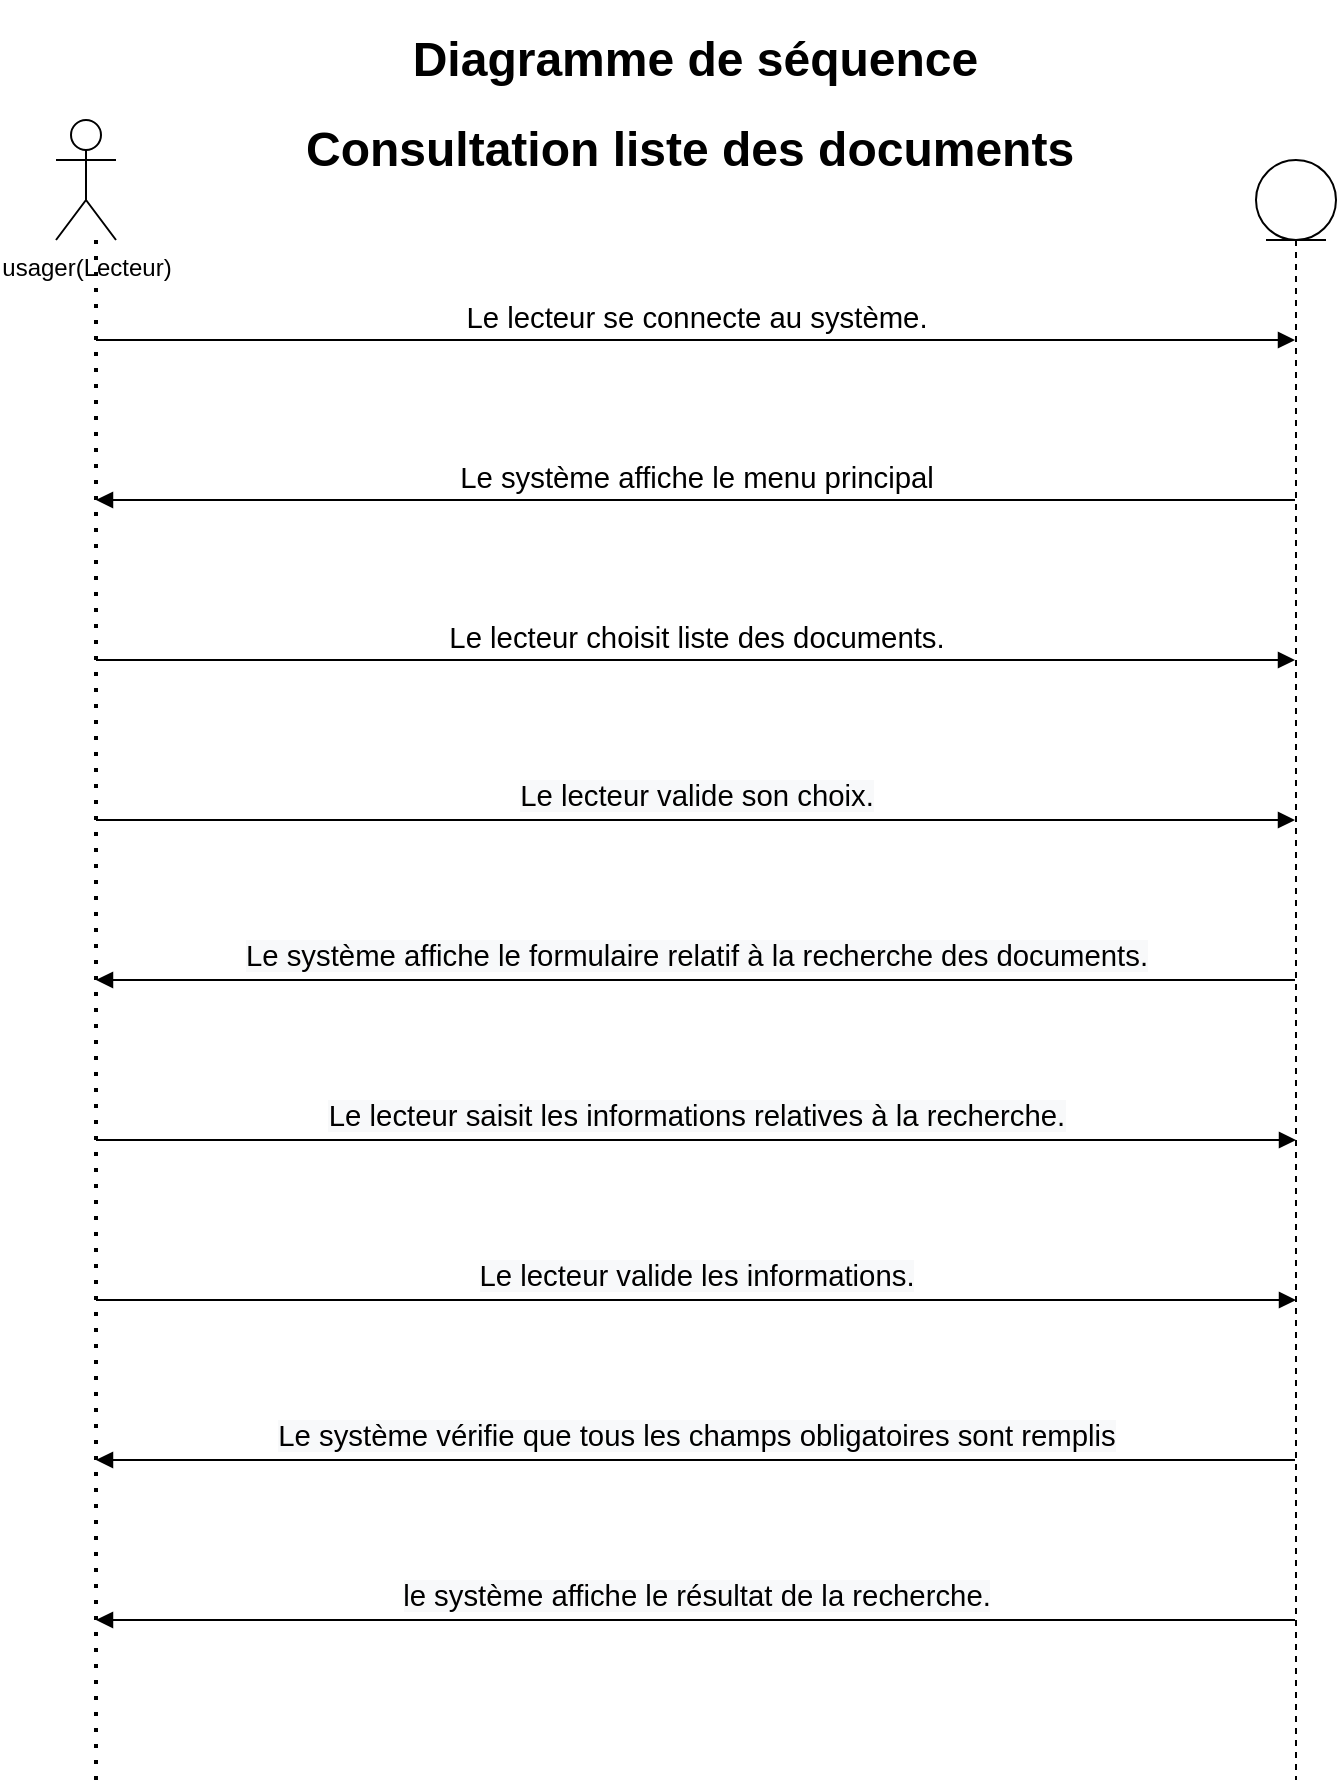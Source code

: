 <mxfile version="14.5.1" type="device"><diagram id="zeJD3eL1rc84R0O1LTHI" name="Page-1"><mxGraphModel dx="1008" dy="1651" grid="1" gridSize="10" guides="1" tooltips="1" connect="1" arrows="1" fold="1" page="1" pageScale="1" pageWidth="827" pageHeight="1169" math="0" shadow="0"><root><mxCell id="0"/><mxCell id="1" parent="0"/><mxCell id="oR6vHQhPfLNWrlbEh8sp-1" value="usager(Lecteur)" style="shape=umlActor;verticalLabelPosition=bottom;verticalAlign=top;html=1;" vertex="1" parent="1"><mxGeometry x="100" y="50" width="30" height="60" as="geometry"/></mxCell><mxCell id="oR6vHQhPfLNWrlbEh8sp-2" value="" style="shape=umlLifeline;participant=umlEntity;perimeter=lifelinePerimeter;whiteSpace=wrap;html=1;container=1;collapsible=0;recursiveResize=0;verticalAlign=top;spacingTop=36;outlineConnect=0;" vertex="1" parent="1"><mxGeometry x="700" y="70" width="40" height="810" as="geometry"/></mxCell><mxCell id="oR6vHQhPfLNWrlbEh8sp-4" value="" style="endArrow=none;dashed=1;html=1;dashPattern=1 3;strokeWidth=2;" edge="1" parent="1"><mxGeometry width="50" height="50" relative="1" as="geometry"><mxPoint x="120" y="880" as="sourcePoint"/><mxPoint x="120" y="110" as="targetPoint"/></mxGeometry></mxCell><mxCell id="oR6vHQhPfLNWrlbEh8sp-8" value="&lt;span style=&quot;font-size: 11pt ; line-height: 107% ; font-family: &amp;#34;arial&amp;#34; , sans-serif&quot;&gt;Le lecteur se connecte au système.&lt;/span&gt;" style="html=1;verticalAlign=bottom;endArrow=block;" edge="1" parent="1" target="oR6vHQhPfLNWrlbEh8sp-2"><mxGeometry width="80" relative="1" as="geometry"><mxPoint x="120" y="160" as="sourcePoint"/><mxPoint x="450" y="250" as="targetPoint"/><Array as="points"><mxPoint x="480" y="160"/></Array></mxGeometry></mxCell><mxCell id="oR6vHQhPfLNWrlbEh8sp-9" value="&lt;span style=&quot;font-family: &amp;#34;arial&amp;#34; , sans-serif ; font-size: 14.667px ; text-align: left ; background-color: rgb(248 , 249 , 250)&quot;&gt;Le lecteur saisit les informations relatives à la recherche.&lt;/span&gt;" style="html=1;verticalAlign=bottom;endArrow=block;" edge="1" parent="1"><mxGeometry width="80" relative="1" as="geometry"><mxPoint x="120" y="560" as="sourcePoint"/><mxPoint x="720" y="560" as="targetPoint"/></mxGeometry></mxCell><mxCell id="oR6vHQhPfLNWrlbEh8sp-10" value="&lt;span style=&quot;font-family: &amp;#34;arial&amp;#34; , sans-serif ; font-size: 14.667px ; text-align: left ; background-color: rgb(248 , 249 , 250)&quot;&gt;Le système affiche le formulaire relatif à la recherche des documents.&lt;/span&gt;" style="html=1;verticalAlign=bottom;endArrow=block;" edge="1" parent="1" source="oR6vHQhPfLNWrlbEh8sp-2"><mxGeometry width="80" relative="1" as="geometry"><mxPoint x="230" y="450" as="sourcePoint"/><mxPoint x="120" y="480" as="targetPoint"/></mxGeometry></mxCell><mxCell id="oR6vHQhPfLNWrlbEh8sp-11" value="&lt;span style=&quot;font-size: 11pt ; line-height: 107% ; font-family: &amp;#34;arial&amp;#34; , sans-serif&quot;&gt;Le lecteur choisit liste des documents.&lt;/span&gt;" style="html=1;verticalAlign=bottom;endArrow=block;" edge="1" parent="1" target="oR6vHQhPfLNWrlbEh8sp-2"><mxGeometry width="80" relative="1" as="geometry"><mxPoint x="120" y="320" as="sourcePoint"/><mxPoint x="450" y="240" as="targetPoint"/><Array as="points"><mxPoint x="430" y="320"/></Array></mxGeometry></mxCell><mxCell id="oR6vHQhPfLNWrlbEh8sp-12" value="&lt;span style=&quot;font-family: &amp;#34;arial&amp;#34; , sans-serif ; font-size: 14.667px ; text-align: left ; background-color: rgb(248 , 249 , 250)&quot;&gt;Le lecteur valide son choix.&lt;/span&gt;" style="html=1;verticalAlign=bottom;endArrow=block;" edge="1" parent="1" target="oR6vHQhPfLNWrlbEh8sp-2"><mxGeometry width="80" relative="1" as="geometry"><mxPoint x="120" y="400" as="sourcePoint"/><mxPoint x="450" y="400" as="targetPoint"/></mxGeometry></mxCell><mxCell id="oR6vHQhPfLNWrlbEh8sp-13" value="&lt;span style=&quot;font-size: 11pt ; line-height: 107% ; font-family: &amp;#34;arial&amp;#34; , sans-serif&quot;&gt;Le système affiche le menu principal&lt;/span&gt;" style="html=1;verticalAlign=bottom;endArrow=block;" edge="1" parent="1" source="oR6vHQhPfLNWrlbEh8sp-2"><mxGeometry width="80" relative="1" as="geometry"><mxPoint x="494" y="240" as="sourcePoint"/><mxPoint x="120" y="240" as="targetPoint"/></mxGeometry></mxCell><mxCell id="oR6vHQhPfLNWrlbEh8sp-15" value="&lt;span style=&quot;font-family: &amp;#34;arial&amp;#34; , sans-serif ; font-size: 14.667px ; text-align: left ; background-color: rgb(248 , 249 , 250)&quot;&gt;Le lecteur valide les informations.&lt;/span&gt;" style="html=1;verticalAlign=bottom;endArrow=block;" edge="1" parent="1"><mxGeometry width="80" relative="1" as="geometry"><mxPoint x="120" y="640" as="sourcePoint"/><mxPoint x="720" y="640" as="targetPoint"/></mxGeometry></mxCell><mxCell id="oR6vHQhPfLNWrlbEh8sp-16" value="&lt;span style=&quot;font-family: &amp;#34;arial&amp;#34; , sans-serif ; font-size: 14.667px ; text-align: left ; background-color: rgb(248 , 249 , 250)&quot;&gt;Le système vérifie que tous les champs obligatoires sont remplis&lt;/span&gt;" style="html=1;verticalAlign=bottom;endArrow=block;" edge="1" parent="1" source="oR6vHQhPfLNWrlbEh8sp-2"><mxGeometry width="80" relative="1" as="geometry"><mxPoint x="370" y="760" as="sourcePoint"/><mxPoint x="120" y="720" as="targetPoint"/></mxGeometry></mxCell><mxCell id="oR6vHQhPfLNWrlbEh8sp-17" value="&lt;span style=&quot;font-family: &amp;#34;arial&amp;#34; , sans-serif ; font-size: 14.667px ; text-align: left ; background-color: rgb(248 , 249 , 250)&quot;&gt;le système affiche le résultat&amp;nbsp;&lt;/span&gt;&lt;span style=&quot;font-family: &amp;#34;arial&amp;#34; , sans-serif ; font-size: 14.667px ; text-align: left ; background-color: rgb(248 , 249 , 250)&quot;&gt;de la recherche.&lt;/span&gt;" style="html=1;verticalAlign=bottom;endArrow=block;" edge="1" parent="1" source="oR6vHQhPfLNWrlbEh8sp-2"><mxGeometry width="80" relative="1" as="geometry"><mxPoint x="370" y="770" as="sourcePoint"/><mxPoint x="120" y="800" as="targetPoint"/></mxGeometry></mxCell><mxCell id="oR6vHQhPfLNWrlbEh8sp-18" value="&lt;h1&gt;&amp;nbsp; &amp;nbsp; &amp;nbsp; &amp;nbsp; Diagramme de séquence&lt;/h1&gt;&lt;h1&gt;Consultation liste des documents&amp;nbsp;&lt;/h1&gt;" style="text;html=1;strokeColor=none;fillColor=none;spacing=5;spacingTop=-20;whiteSpace=wrap;overflow=hidden;rounded=0;" vertex="1" parent="1"><mxGeometry x="220" width="420" height="90" as="geometry"/></mxCell></root></mxGraphModel></diagram></mxfile>